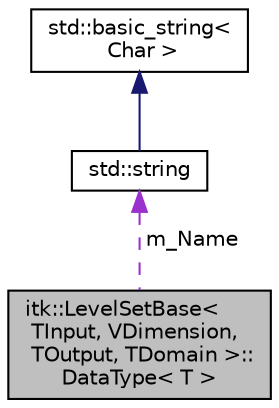 digraph "itk::LevelSetBase&lt; TInput, VDimension, TOutput, TDomain &gt;::DataType&lt; T &gt;"
{
 // LATEX_PDF_SIZE
  edge [fontname="Helvetica",fontsize="10",labelfontname="Helvetica",labelfontsize="10"];
  node [fontname="Helvetica",fontsize="10",shape=record];
  Node1 [label="itk::LevelSetBase\<\l TInput, VDimension,\l TOutput, TDomain \>::\lDataType\< T \>",height=0.2,width=0.4,color="black", fillcolor="grey75", style="filled", fontcolor="black",tooltip="Internal class used for one computed characteristic."];
  Node2 -> Node1 [dir="back",color="darkorchid3",fontsize="10",style="dashed",label=" m_Name" ,fontname="Helvetica"];
  Node2 [label="std::string",height=0.2,width=0.4,color="black", fillcolor="white", style="filled",tooltip=" "];
  Node3 -> Node2 [dir="back",color="midnightblue",fontsize="10",style="solid",fontname="Helvetica"];
  Node3 [label="std::basic_string\<\l Char \>",height=0.2,width=0.4,color="black", fillcolor="white", style="filled",tooltip=" "];
}
